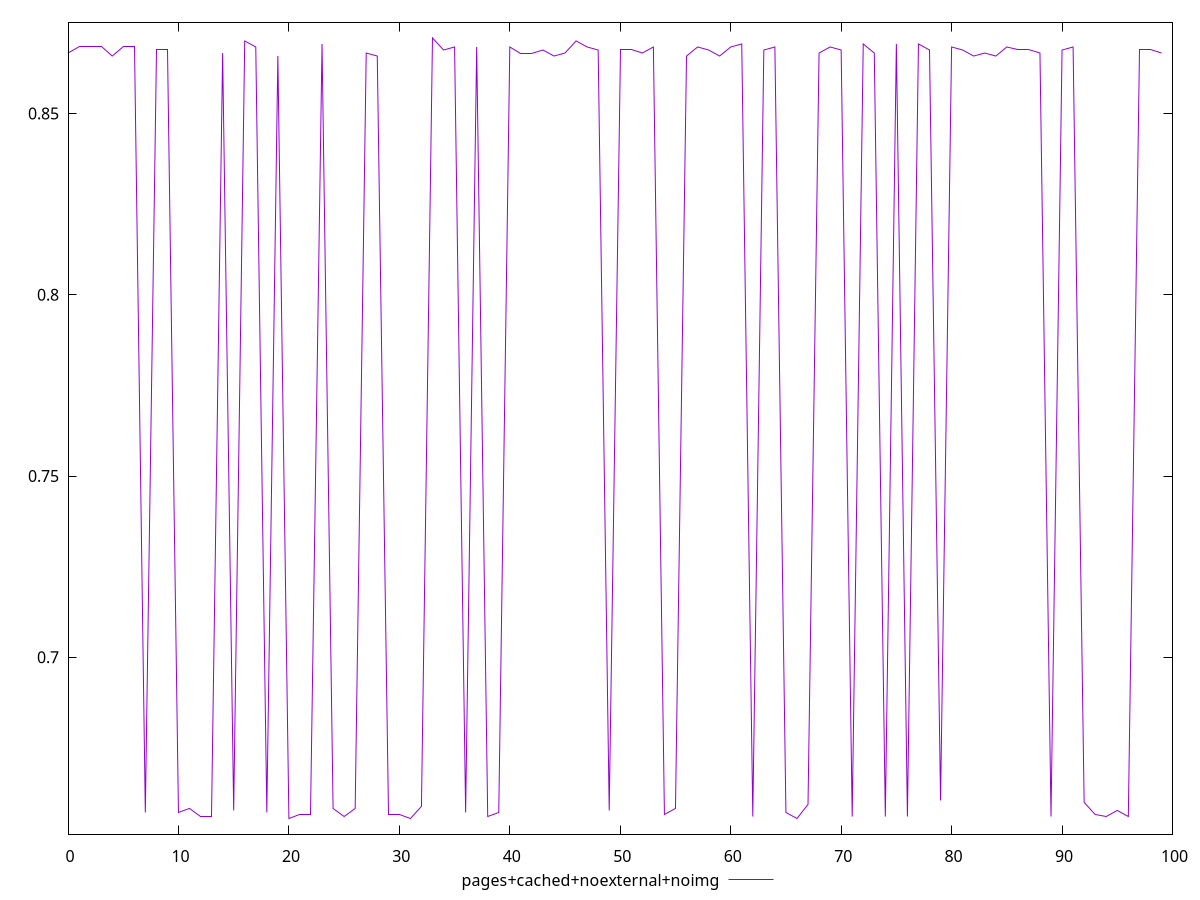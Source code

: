 $_pagesCachedNoexternalNoimg <<EOF
0.8666666666666667
0.8683333333333333
0.8683333333333333
0.8683333333333333
0.8658333333333333
0.8683333333333333
0.8683333333333333
0.6572222222222223
0.8674999999999999
0.8674999999999999
0.6572222222222223
0.6583333333333333
0.6561111111111111
0.6561111111111111
0.8666666666666667
0.6577777777777778
0.87
0.8683333333333333
0.6572222222222223
0.8658333333333333
0.6555555555555556
0.6566666666666666
0.6566666666666666
0.8691666666666666
0.6583333333333333
0.6561111111111111
0.6583333333333333
0.8666666666666667
0.8658333333333333
0.6566666666666666
0.6566666666666666
0.6555555555555556
0.6588888888888889
0.8708333333333333
0.8674999999999999
0.8683333333333333
0.6572222222222223
0.8683333333333333
0.6561111111111111
0.6572222222222223
0.8683333333333333
0.8666666666666667
0.8666666666666667
0.8674999999999999
0.8658333333333333
0.8666666666666667
0.87
0.8683333333333333
0.8674999999999999
0.6577777777777778
0.8674999999999999
0.8674999999999999
0.8666666666666667
0.8683333333333333
0.6566666666666666
0.6583333333333333
0.8658333333333333
0.8683333333333333
0.8674999999999999
0.8658333333333333
0.8683333333333333
0.8691666666666666
0.6561111111111111
0.8674999999999999
0.8683333333333333
0.6572222222222223
0.6555555555555556
0.6594444444444445
0.8666666666666667
0.8683333333333333
0.8674999999999999
0.6561111111111111
0.8691666666666666
0.8666666666666667
0.6561111111111111
0.8691666666666666
0.6561111111111111
0.8691666666666666
0.8674999999999999
0.6605555555555556
0.8683333333333333
0.8674999999999999
0.8658333333333333
0.8666666666666667
0.8658333333333333
0.8683333333333333
0.8674999999999999
0.8674999999999999
0.8666666666666667
0.6561111111111111
0.8674999999999999
0.8683333333333333
0.66
0.6566666666666666
0.6561111111111111
0.6577777777777778
0.6561111111111111
0.8674999999999999
0.8674999999999999
0.8666666666666667
EOF
set key outside below
set terminal pngcairo
set output "report_00005_2020-11-02T22-26-11.212Z/render-blocking-resources/pages+cached+noexternal+noimg//score.png"
set yrange [0.65125:0.8751388888888889]
plot $_pagesCachedNoexternalNoimg title "pages+cached+noexternal+noimg" with line ,